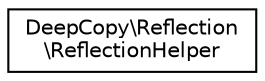 digraph "Graphical Class Hierarchy"
{
  edge [fontname="Helvetica",fontsize="10",labelfontname="Helvetica",labelfontsize="10"];
  node [fontname="Helvetica",fontsize="10",shape=record];
  rankdir="LR";
  Node0 [label="DeepCopy\\Reflection\l\\ReflectionHelper",height=0.2,width=0.4,color="black", fillcolor="white", style="filled",URL="$classDeepCopy_1_1Reflection_1_1ReflectionHelper.html"];
}

